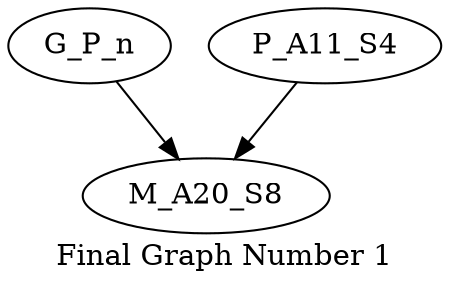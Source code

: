 digraph{
	node [ ]
	edge [ ]
	G_P_n [ ]
	P_A11_S4 [ ]
	G_P_n -> M_A20_S8 [ ]
	P_A11_S4 -> M_A20_S8 [ ]
	label = "Final Graph Number 1"
}